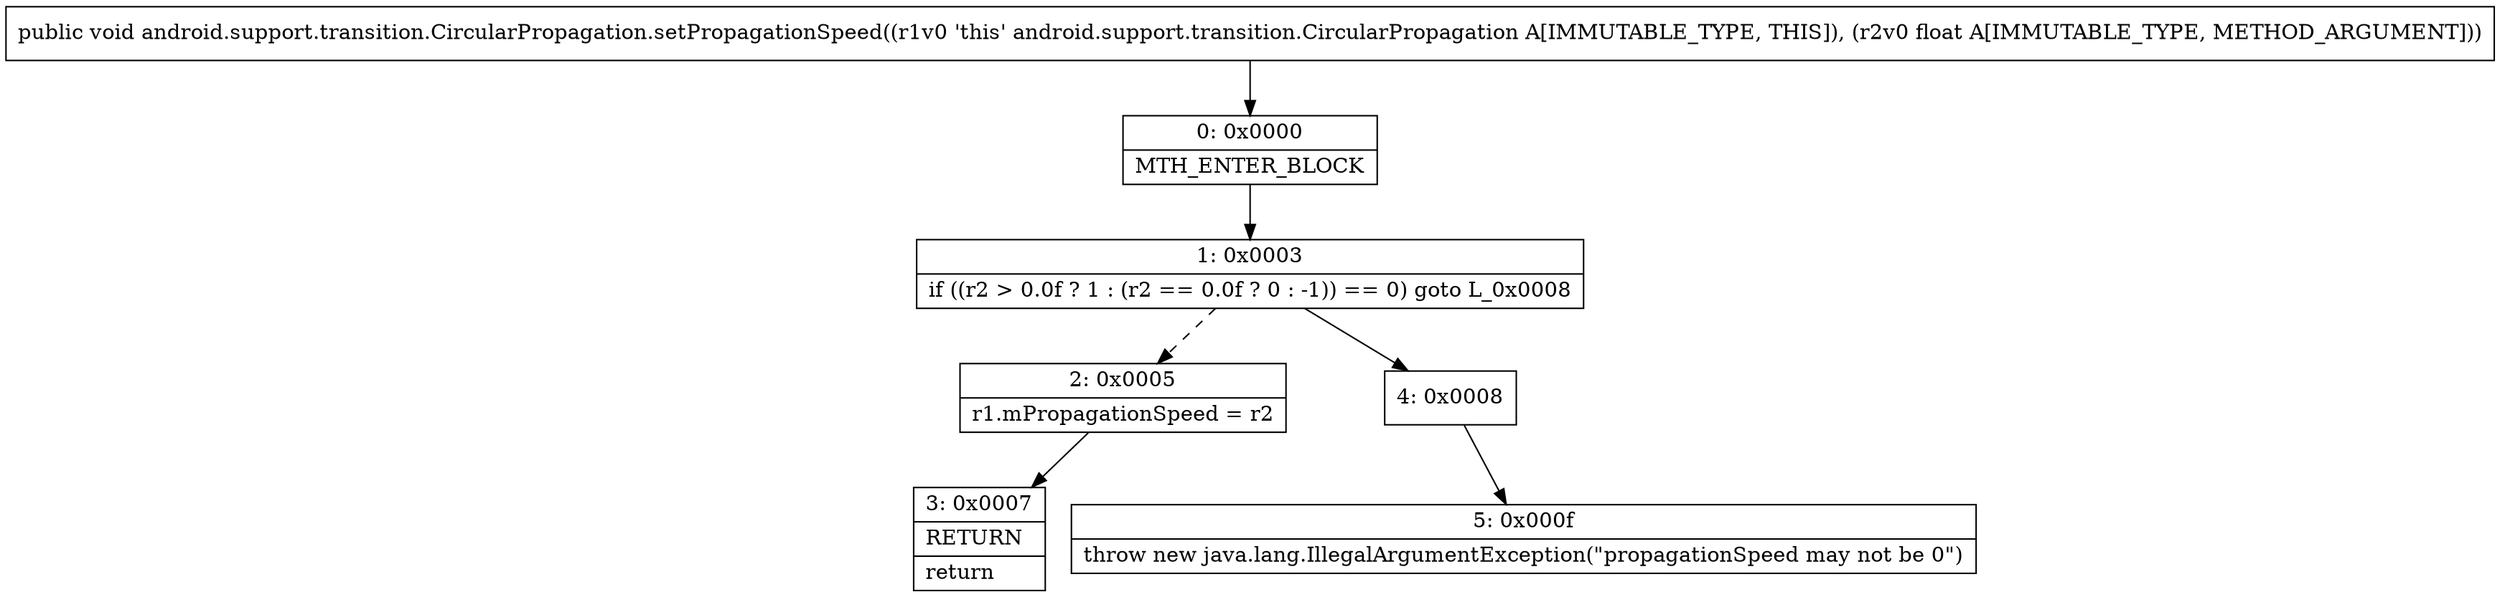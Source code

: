 digraph "CFG forandroid.support.transition.CircularPropagation.setPropagationSpeed(F)V" {
Node_0 [shape=record,label="{0\:\ 0x0000|MTH_ENTER_BLOCK\l}"];
Node_1 [shape=record,label="{1\:\ 0x0003|if ((r2 \> 0.0f ? 1 : (r2 == 0.0f ? 0 : \-1)) == 0) goto L_0x0008\l}"];
Node_2 [shape=record,label="{2\:\ 0x0005|r1.mPropagationSpeed = r2\l}"];
Node_3 [shape=record,label="{3\:\ 0x0007|RETURN\l|return\l}"];
Node_4 [shape=record,label="{4\:\ 0x0008}"];
Node_5 [shape=record,label="{5\:\ 0x000f|throw new java.lang.IllegalArgumentException(\"propagationSpeed may not be 0\")\l}"];
MethodNode[shape=record,label="{public void android.support.transition.CircularPropagation.setPropagationSpeed((r1v0 'this' android.support.transition.CircularPropagation A[IMMUTABLE_TYPE, THIS]), (r2v0 float A[IMMUTABLE_TYPE, METHOD_ARGUMENT])) }"];
MethodNode -> Node_0;
Node_0 -> Node_1;
Node_1 -> Node_2[style=dashed];
Node_1 -> Node_4;
Node_2 -> Node_3;
Node_4 -> Node_5;
}


